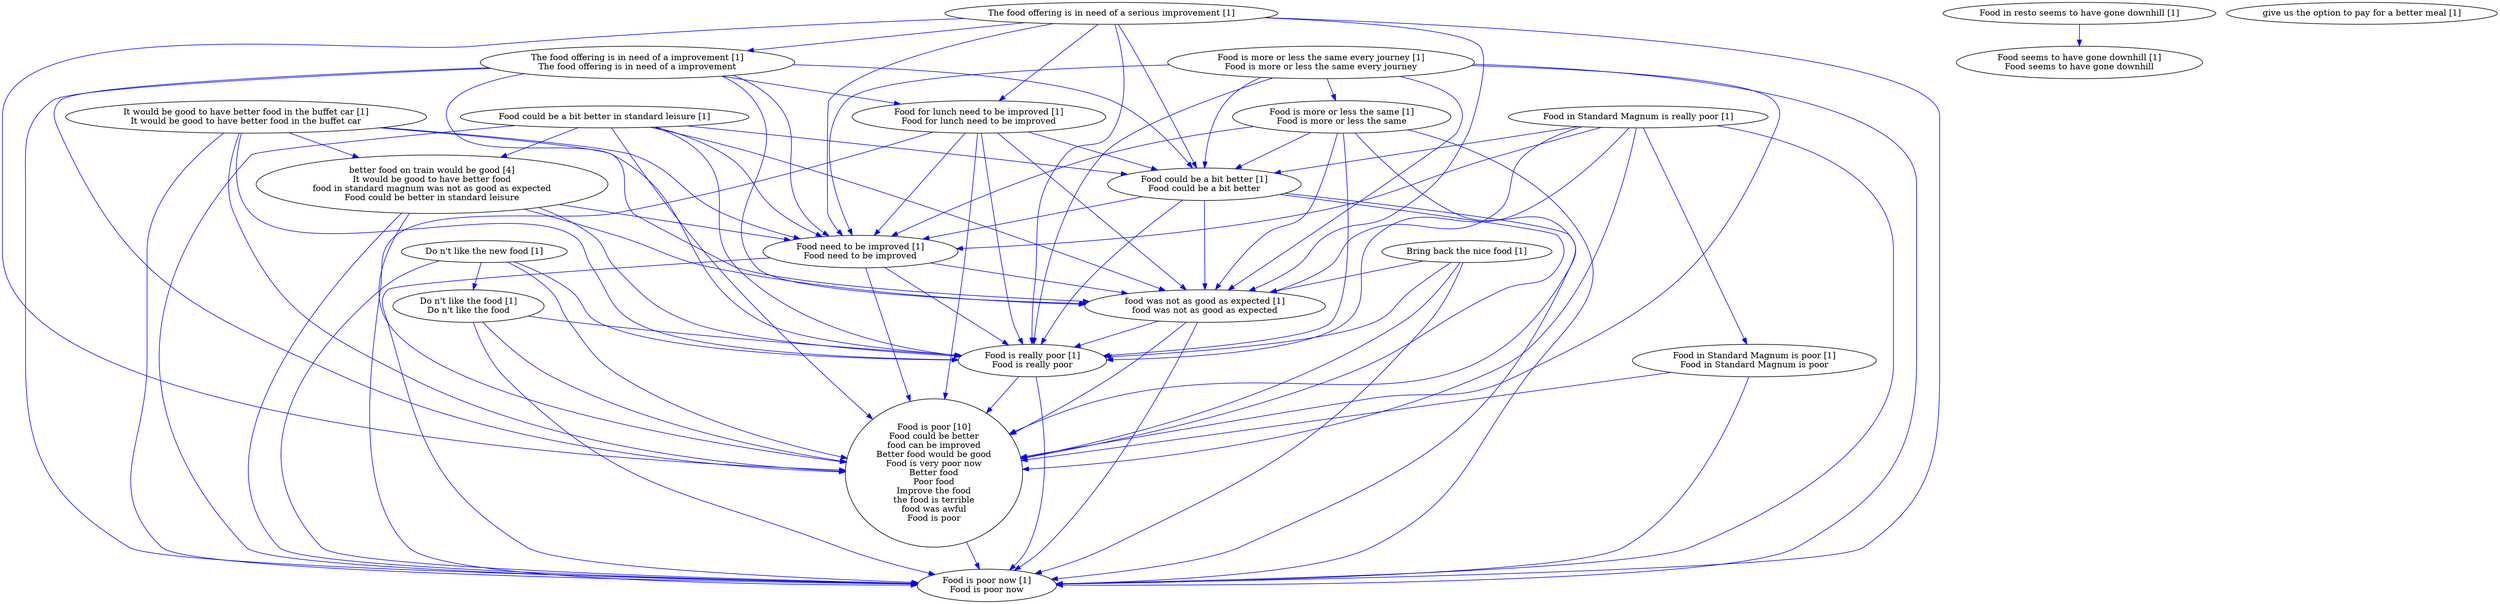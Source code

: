 digraph collapsedGraph {
"Food is poor [10]\nFood could be better\nfood can be improved\nBetter food would be good\nFood is very poor now\nBetter food\nPoor food\nImprove the food\nthe food is terrible\nfood was awful\nFood is poor""better food on train would be good [4]\nIt would be good to have better food\nfood in standard magnum was not as good as expected\nFood could be better in standard leisure""Bring back the nice food [1]""Do n't like the new food [1]""Do n't like the food [1]\nDo n't like the food""Food could be a bit better in standard leisure [1]""Food could be a bit better [1]\nFood could be a bit better""Food for lunch need to be improved [1]\nFood for lunch need to be improved""Food need to be improved [1]\nFood need to be improved""Food in Standard Magnum is really poor [1]""Food in Standard Magnum is poor [1]\nFood in Standard Magnum is poor""Food is really poor [1]\nFood is really poor""Food in resto seems to have gone downhill [1]""Food seems to have gone downhill [1]\nFood seems to have gone downhill""Food is more or less the same every journey [1]\nFood is more or less the same every journey""Food is more or less the same [1]\nFood is more or less the same""Food is poor now [1]\nFood is poor now""It would be good to have better food in the buffet car [1]\nIt would be good to have better food in the buffet car""The food offering is in need of a serious improvement [1]""The food offering is in need of a improvement [1]\nThe food offering is in need of a improvement""food was not as good as expected [1]\nfood was not as good as expected""give us the option to pay for a better meal [1]""Food could be a bit better in standard leisure [1]" -> "Food is poor [10]\nFood could be better\nfood can be improved\nBetter food would be good\nFood is very poor now\nBetter food\nPoor food\nImprove the food\nthe food is terrible\nfood was awful\nFood is poor" [color=blue]
"food was not as good as expected [1]\nfood was not as good as expected" -> "Food is poor now [1]\nFood is poor now" [color=blue]
"Food could be a bit better in standard leisure [1]" -> "Food need to be improved [1]\nFood need to be improved" [color=blue]
"Food could be a bit better in standard leisure [1]" -> "better food on train would be good [4]\nIt would be good to have better food\nfood in standard magnum was not as good as expected\nFood could be better in standard leisure" [color=blue]
"Food could be a bit better in standard leisure [1]" -> "Food is really poor [1]\nFood is really poor" [color=blue]
"Food could be a bit better in standard leisure [1]" -> "food was not as good as expected [1]\nfood was not as good as expected" [color=blue]
"better food on train would be good [4]\nIt would be good to have better food\nfood in standard magnum was not as good as expected\nFood could be better in standard leisure" -> "Food is poor now [1]\nFood is poor now" [color=blue]
"The food offering is in need of a serious improvement [1]" -> "Food is poor now [1]\nFood is poor now" [color=blue]
"The food offering is in need of a serious improvement [1]" -> "Food could be a bit better [1]\nFood could be a bit better" [color=blue]
"The food offering is in need of a improvement [1]\nThe food offering is in need of a improvement" -> "Food could be a bit better [1]\nFood could be a bit better" [color=blue]
"The food offering is in need of a improvement [1]\nThe food offering is in need of a improvement" -> "Food is poor now [1]\nFood is poor now" [color=blue]
"Bring back the nice food [1]" -> "Food is poor now [1]\nFood is poor now" [color=blue]
"better food on train would be good [4]\nIt would be good to have better food\nfood in standard magnum was not as good as expected\nFood could be better in standard leisure" -> "Food is really poor [1]\nFood is really poor" [color=blue]
"It would be good to have better food in the buffet car [1]\nIt would be good to have better food in the buffet car" -> "Food is poor [10]\nFood could be better\nfood can be improved\nBetter food would be good\nFood is very poor now\nBetter food\nPoor food\nImprove the food\nthe food is terrible\nfood was awful\nFood is poor" [color=blue]
"better food on train would be good [4]\nIt would be good to have better food\nfood in standard magnum was not as good as expected\nFood could be better in standard leisure" -> "food was not as good as expected [1]\nfood was not as good as expected" [color=blue]
"Food is really poor [1]\nFood is really poor" -> "Food is poor [10]\nFood could be better\nfood can be improved\nBetter food would be good\nFood is very poor now\nBetter food\nPoor food\nImprove the food\nthe food is terrible\nfood was awful\nFood is poor" [color=blue]
"Food is more or less the same every journey [1]\nFood is more or less the same every journey" -> "Food is poor [10]\nFood could be better\nfood can be improved\nBetter food would be good\nFood is very poor now\nBetter food\nPoor food\nImprove the food\nthe food is terrible\nfood was awful\nFood is poor" [color=blue]
"Food is poor [10]\nFood could be better\nfood can be improved\nBetter food would be good\nFood is very poor now\nBetter food\nPoor food\nImprove the food\nthe food is terrible\nfood was awful\nFood is poor" -> "Food is poor now [1]\nFood is poor now" [color=blue]
"Do n't like the food [1]\nDo n't like the food" -> "Food is poor [10]\nFood could be better\nfood can be improved\nBetter food would be good\nFood is very poor now\nBetter food\nPoor food\nImprove the food\nthe food is terrible\nfood was awful\nFood is poor" [color=blue]
"better food on train would be good [4]\nIt would be good to have better food\nfood in standard magnum was not as good as expected\nFood could be better in standard leisure" -> "Food is poor [10]\nFood could be better\nfood can be improved\nBetter food would be good\nFood is very poor now\nBetter food\nPoor food\nImprove the food\nthe food is terrible\nfood was awful\nFood is poor" [color=blue]
"Do n't like the food [1]\nDo n't like the food" -> "Food is poor now [1]\nFood is poor now" [color=blue]
"Food for lunch need to be improved [1]\nFood for lunch need to be improved" -> "Food is poor now [1]\nFood is poor now" [color=blue]
"Food is more or less the same [1]\nFood is more or less the same" -> "Food is poor [10]\nFood could be better\nfood can be improved\nBetter food would be good\nFood is very poor now\nBetter food\nPoor food\nImprove the food\nthe food is terrible\nfood was awful\nFood is poor" [color=blue]
"Food for lunch need to be improved [1]\nFood for lunch need to be improved" -> "Food could be a bit better [1]\nFood could be a bit better" [color=blue]
"Food is really poor [1]\nFood is really poor" -> "Food is poor now [1]\nFood is poor now" [color=blue]
"Food is more or less the same [1]\nFood is more or less the same" -> "Food is poor now [1]\nFood is poor now" [color=blue]
"Food is more or less the same [1]\nFood is more or less the same" -> "Food could be a bit better [1]\nFood could be a bit better" [color=blue]
"Food is more or less the same [1]\nFood is more or less the same" -> "Food need to be improved [1]\nFood need to be improved" [color=blue]
"Food could be a bit better [1]\nFood could be a bit better" -> "Food is poor [10]\nFood could be better\nfood can be improved\nBetter food would be good\nFood is very poor now\nBetter food\nPoor food\nImprove the food\nthe food is terrible\nfood was awful\nFood is poor" [color=blue]
"It would be good to have better food in the buffet car [1]\nIt would be good to have better food in the buffet car" -> "Food is really poor [1]\nFood is really poor" [color=blue]
"Food is more or less the same every journey [1]\nFood is more or less the same every journey" -> "Food need to be improved [1]\nFood need to be improved" [color=blue]
"It would be good to have better food in the buffet car [1]\nIt would be good to have better food in the buffet car" -> "food was not as good as expected [1]\nfood was not as good as expected" [color=blue]
"It would be good to have better food in the buffet car [1]\nIt would be good to have better food in the buffet car" -> "better food on train would be good [4]\nIt would be good to have better food\nfood in standard magnum was not as good as expected\nFood could be better in standard leisure" [color=blue]
"Food is more or less the same [1]\nFood is more or less the same" -> "Food is really poor [1]\nFood is really poor" [color=blue]
"Food is more or less the same [1]\nFood is more or less the same" -> "food was not as good as expected [1]\nfood was not as good as expected" [color=blue]
"Food is more or less the same every journey [1]\nFood is more or less the same every journey" -> "food was not as good as expected [1]\nfood was not as good as expected" [color=blue]
"It would be good to have better food in the buffet car [1]\nIt would be good to have better food in the buffet car" -> "Food need to be improved [1]\nFood need to be improved" [color=blue]
"Food is more or less the same every journey [1]\nFood is more or less the same every journey" -> "Food is really poor [1]\nFood is really poor" [color=blue]
"It would be good to have better food in the buffet car [1]\nIt would be good to have better food in the buffet car" -> "Food is poor now [1]\nFood is poor now" [color=blue]
"Food need to be improved [1]\nFood need to be improved" -> "Food is really poor [1]\nFood is really poor" [color=blue]
"Food need to be improved [1]\nFood need to be improved" -> "food was not as good as expected [1]\nfood was not as good as expected" [color=blue]
"food was not as good as expected [1]\nfood was not as good as expected" -> "Food is poor [10]\nFood could be better\nfood can be improved\nBetter food would be good\nFood is very poor now\nBetter food\nPoor food\nImprove the food\nthe food is terrible\nfood was awful\nFood is poor" [color=blue]
"Food could be a bit better in standard leisure [1]" -> "Food is poor now [1]\nFood is poor now" [color=blue]
"The food offering is in need of a serious improvement [1]" -> "Food is poor [10]\nFood could be better\nfood can be improved\nBetter food would be good\nFood is very poor now\nBetter food\nPoor food\nImprove the food\nthe food is terrible\nfood was awful\nFood is poor" [color=blue]
"Bring back the nice food [1]" -> "food was not as good as expected [1]\nfood was not as good as expected" [color=blue]
"Bring back the nice food [1]" -> "Food is really poor [1]\nFood is really poor" [color=blue]
"food was not as good as expected [1]\nfood was not as good as expected" -> "Food is really poor [1]\nFood is really poor" [color=blue]
"better food on train would be good [4]\nIt would be good to have better food\nfood in standard magnum was not as good as expected\nFood could be better in standard leisure" -> "Food need to be improved [1]\nFood need to be improved" [color=blue]
"The food offering is in need of a improvement [1]\nThe food offering is in need of a improvement" -> "Food is really poor [1]\nFood is really poor" [color=blue]
"The food offering is in need of a improvement [1]\nThe food offering is in need of a improvement" -> "food was not as good as expected [1]\nfood was not as good as expected" [color=blue]
"Food need to be improved [1]\nFood need to be improved" -> "Food is poor now [1]\nFood is poor now" [color=blue]
"The food offering is in need of a serious improvement [1]" -> "Food for lunch need to be improved [1]\nFood for lunch need to be improved" [color=blue]
"The food offering is in need of a serious improvement [1]" -> "Food need to be improved [1]\nFood need to be improved" [color=blue]
"Food could be a bit better [1]\nFood could be a bit better" -> "Food need to be improved [1]\nFood need to be improved" [color=blue]
"Do n't like the food [1]\nDo n't like the food" -> "Food is really poor [1]\nFood is really poor" [color=blue]
"The food offering is in need of a improvement [1]\nThe food offering is in need of a improvement" -> "Food is poor [10]\nFood could be better\nfood can be improved\nBetter food would be good\nFood is very poor now\nBetter food\nPoor food\nImprove the food\nthe food is terrible\nfood was awful\nFood is poor" [color=blue]
"Food for lunch need to be improved [1]\nFood for lunch need to be improved" -> "Food is poor [10]\nFood could be better\nfood can be improved\nBetter food would be good\nFood is very poor now\nBetter food\nPoor food\nImprove the food\nthe food is terrible\nfood was awful\nFood is poor" [color=blue]
"Food could be a bit better [1]\nFood could be a bit better" -> "Food is really poor [1]\nFood is really poor" [color=blue]
"Food could be a bit better [1]\nFood could be a bit better" -> "food was not as good as expected [1]\nfood was not as good as expected" [color=blue]
"The food offering is in need of a improvement [1]\nThe food offering is in need of a improvement" -> "Food need to be improved [1]\nFood need to be improved" [color=blue]
"The food offering is in need of a improvement [1]\nThe food offering is in need of a improvement" -> "Food for lunch need to be improved [1]\nFood for lunch need to be improved" [color=blue]
"Food need to be improved [1]\nFood need to be improved" -> "Food is poor [10]\nFood could be better\nfood can be improved\nBetter food would be good\nFood is very poor now\nBetter food\nPoor food\nImprove the food\nthe food is terrible\nfood was awful\nFood is poor" [color=blue]
"Do n't like the new food [1]" -> "Food is poor now [1]\nFood is poor now" [color=blue]
"Do n't like the new food [1]" -> "Food is poor [10]\nFood could be better\nfood can be improved\nBetter food would be good\nFood is very poor now\nBetter food\nPoor food\nImprove the food\nthe food is terrible\nfood was awful\nFood is poor" [color=blue]
"Food in Standard Magnum is really poor [1]" -> "Food is poor [10]\nFood could be better\nfood can be improved\nBetter food would be good\nFood is very poor now\nBetter food\nPoor food\nImprove the food\nthe food is terrible\nfood was awful\nFood is poor" [color=blue]
"Food in Standard Magnum is poor [1]\nFood in Standard Magnum is poor" -> "Food is poor [10]\nFood could be better\nfood can be improved\nBetter food would be good\nFood is very poor now\nBetter food\nPoor food\nImprove the food\nthe food is terrible\nfood was awful\nFood is poor" [color=blue]
"Food is more or less the same every journey [1]\nFood is more or less the same every journey" -> "Food is poor now [1]\nFood is poor now" [color=blue]
"Food is more or less the same every journey [1]\nFood is more or less the same every journey" -> "Food could be a bit better [1]\nFood could be a bit better" [color=blue]
"Food in Standard Magnum is poor [1]\nFood in Standard Magnum is poor" -> "Food is poor now [1]\nFood is poor now" [color=blue]
"Food for lunch need to be improved [1]\nFood for lunch need to be improved" -> "Food is really poor [1]\nFood is really poor" [color=blue]
"Food for lunch need to be improved [1]\nFood for lunch need to be improved" -> "food was not as good as expected [1]\nfood was not as good as expected" [color=blue]
"The food offering is in need of a serious improvement [1]" -> "Food is really poor [1]\nFood is really poor" [color=blue]
"The food offering is in need of a serious improvement [1]" -> "food was not as good as expected [1]\nfood was not as good as expected" [color=blue]
"Bring back the nice food [1]" -> "Food is poor [10]\nFood could be better\nfood can be improved\nBetter food would be good\nFood is very poor now\nBetter food\nPoor food\nImprove the food\nthe food is terrible\nfood was awful\nFood is poor" [color=blue]
"Do n't like the new food [1]" -> "Food is really poor [1]\nFood is really poor" [color=blue]
"Food in Standard Magnum is really poor [1]" -> "food was not as good as expected [1]\nfood was not as good as expected" [color=blue]
"Food could be a bit better [1]\nFood could be a bit better" -> "Food is poor now [1]\nFood is poor now" [color=blue]
"Food in Standard Magnum is really poor [1]" -> "Food need to be improved [1]\nFood need to be improved" [color=blue]
"Food in Standard Magnum is really poor [1]" -> "Food is poor now [1]\nFood is poor now" [color=blue]
"Food in Standard Magnum is really poor [1]" -> "Food could be a bit better [1]\nFood could be a bit better" [color=blue]
"Do n't like the new food [1]" -> "Do n't like the food [1]\nDo n't like the food" [color=blue]
"Food could be a bit better in standard leisure [1]" -> "Food could be a bit better [1]\nFood could be a bit better" [color=blue]
"Food for lunch need to be improved [1]\nFood for lunch need to be improved" -> "Food need to be improved [1]\nFood need to be improved" [color=blue]
"Food in Standard Magnum is really poor [1]" -> "Food in Standard Magnum is poor [1]\nFood in Standard Magnum is poor" [color=blue]
"Food in Standard Magnum is really poor [1]" -> "Food is really poor [1]\nFood is really poor" [color=blue]
"Food in resto seems to have gone downhill [1]" -> "Food seems to have gone downhill [1]\nFood seems to have gone downhill" [color=blue]
"Food is more or less the same every journey [1]\nFood is more or less the same every journey" -> "Food is more or less the same [1]\nFood is more or less the same" [color=blue]
"The food offering is in need of a serious improvement [1]" -> "The food offering is in need of a improvement [1]\nThe food offering is in need of a improvement" [color=blue]
}